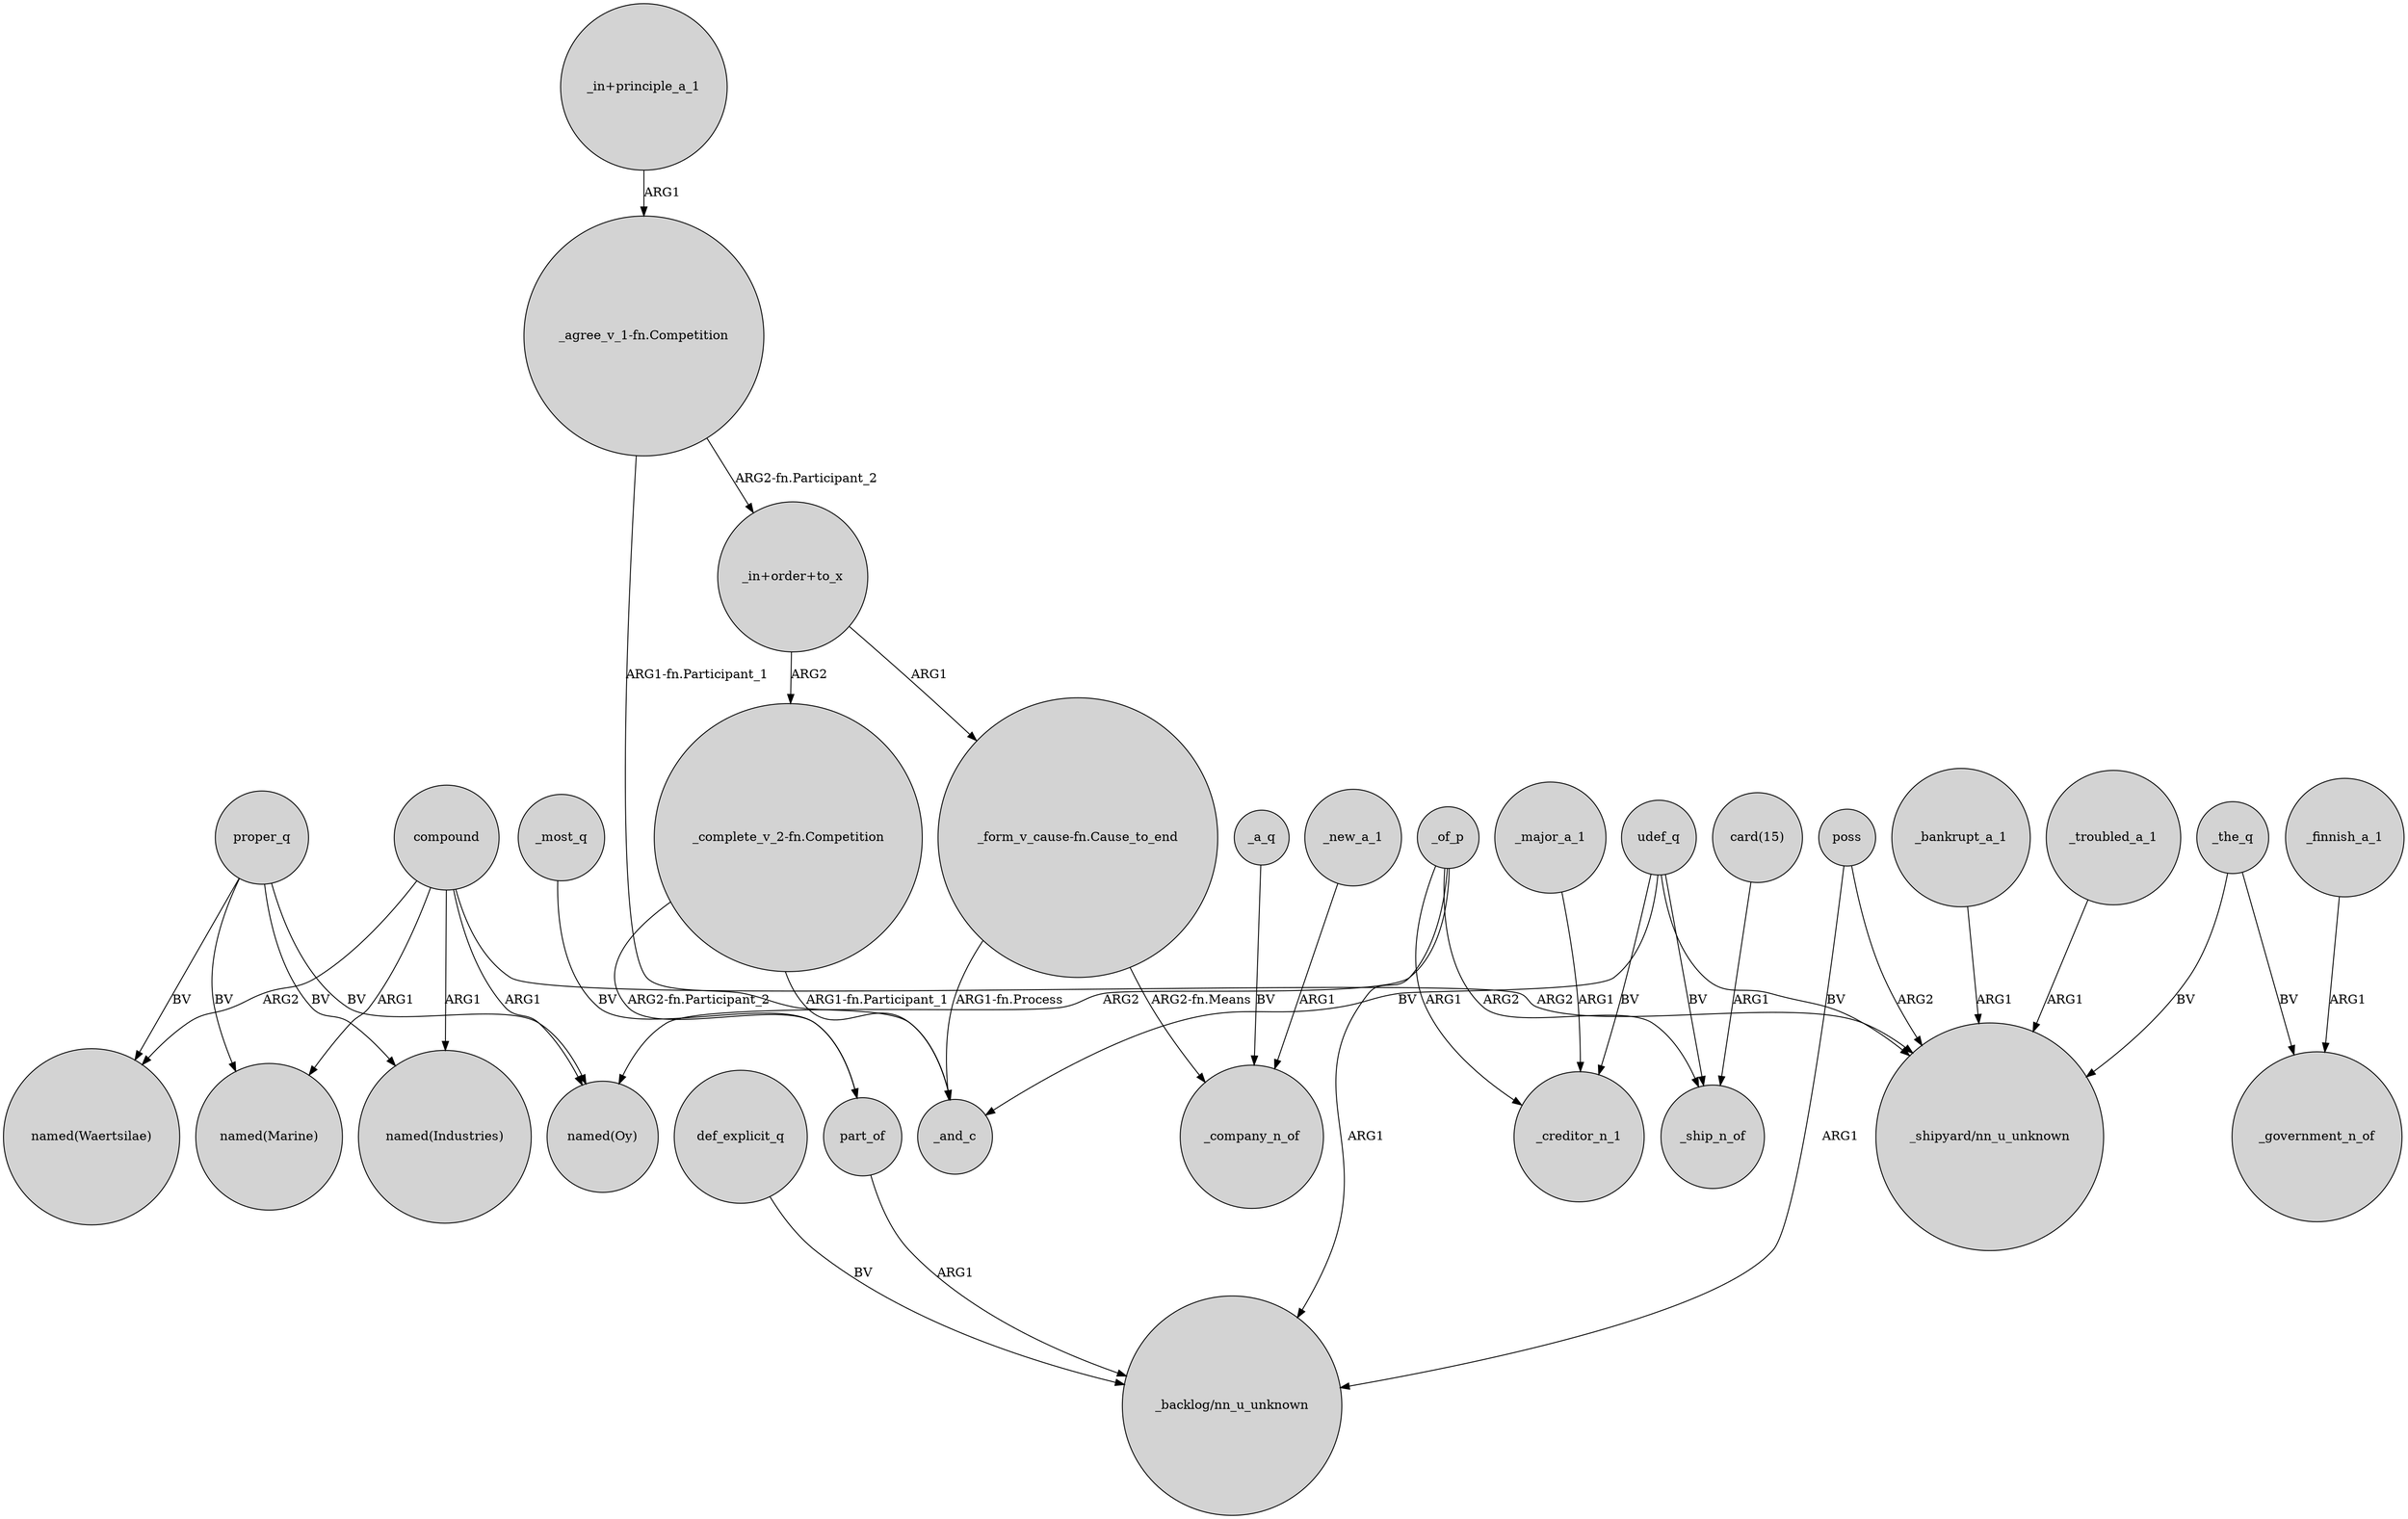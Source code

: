 digraph {
	node [shape=circle style=filled]
	proper_q -> "named(Marine)" [label=BV]
	proper_q -> "named(Industries)" [label=BV]
	_of_p -> "_backlog/nn_u_unknown" [label=ARG1]
	"_agree_v_1-fn.Competition" -> _and_c [label="ARG1-fn.Participant_1"]
	_finnish_a_1 -> _government_n_of [label=ARG1]
	def_explicit_q -> "_backlog/nn_u_unknown" [label=BV]
	_major_a_1 -> _creditor_n_1 [label=ARG1]
	compound -> "named(Industries)" [label=ARG1]
	compound -> "named(Marine)" [label=ARG1]
	compound -> "named(Oy)" [label=ARG1]
	"_in+order+to_x" -> "_complete_v_2-fn.Competition" [label=ARG2]
	"_in+principle_a_1" -> "_agree_v_1-fn.Competition" [label=ARG1]
	_a_q -> _company_n_of [label=BV]
	"_complete_v_2-fn.Competition" -> part_of [label="ARG2-fn.Participant_2"]
	_of_p -> _creditor_n_1 [label=ARG1]
	udef_q -> _and_c [label=BV]
	part_of -> "_backlog/nn_u_unknown" [label=ARG1]
	proper_q -> "named(Waertsilae)" [label=BV]
	proper_q -> "named(Oy)" [label=BV]
	_most_q -> part_of [label=BV]
	udef_q -> _ship_n_of [label=BV]
	_the_q -> _government_n_of [label=BV]
	udef_q -> "_shipyard/nn_u_unknown" [label=BV]
	"card(15)" -> _ship_n_of [label=ARG1]
	"_complete_v_2-fn.Competition" -> _and_c [label="ARG1-fn.Participant_1"]
	"_in+order+to_x" -> "_form_v_cause-fn.Cause_to_end" [label=ARG1]
	_of_p -> "named(Oy)" [label=ARG2]
	_troubled_a_1 -> "_shipyard/nn_u_unknown" [label=ARG1]
	_new_a_1 -> _company_n_of [label=ARG1]
	"_form_v_cause-fn.Cause_to_end" -> _and_c [label="ARG1-fn.Process"]
	_of_p -> _ship_n_of [label=ARG2]
	poss -> "_backlog/nn_u_unknown" [label=ARG1]
	udef_q -> _creditor_n_1 [label=BV]
	compound -> "named(Waertsilae)" [label=ARG2]
	"_form_v_cause-fn.Cause_to_end" -> _company_n_of [label="ARG2-fn.Means"]
	compound -> "_shipyard/nn_u_unknown" [label=ARG2]
	"_agree_v_1-fn.Competition" -> "_in+order+to_x" [label="ARG2-fn.Participant_2"]
	_the_q -> "_shipyard/nn_u_unknown" [label=BV]
	_bankrupt_a_1 -> "_shipyard/nn_u_unknown" [label=ARG1]
	poss -> "_shipyard/nn_u_unknown" [label=ARG2]
}
